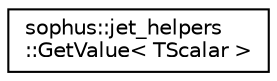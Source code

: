digraph "Graphical Class Hierarchy"
{
 // LATEX_PDF_SIZE
  edge [fontname="Helvetica",fontsize="10",labelfontname="Helvetica",labelfontsize="10"];
  node [fontname="Helvetica",fontsize="10",shape=record];
  rankdir="LR";
  Node0 [label="sophus::jet_helpers\l::GetValue\< TScalar \>",height=0.2,width=0.4,color="black", fillcolor="white", style="filled",URL="$structsophus_1_1jet__helpers_1_1_get_value.html",tooltip=" "];
}

